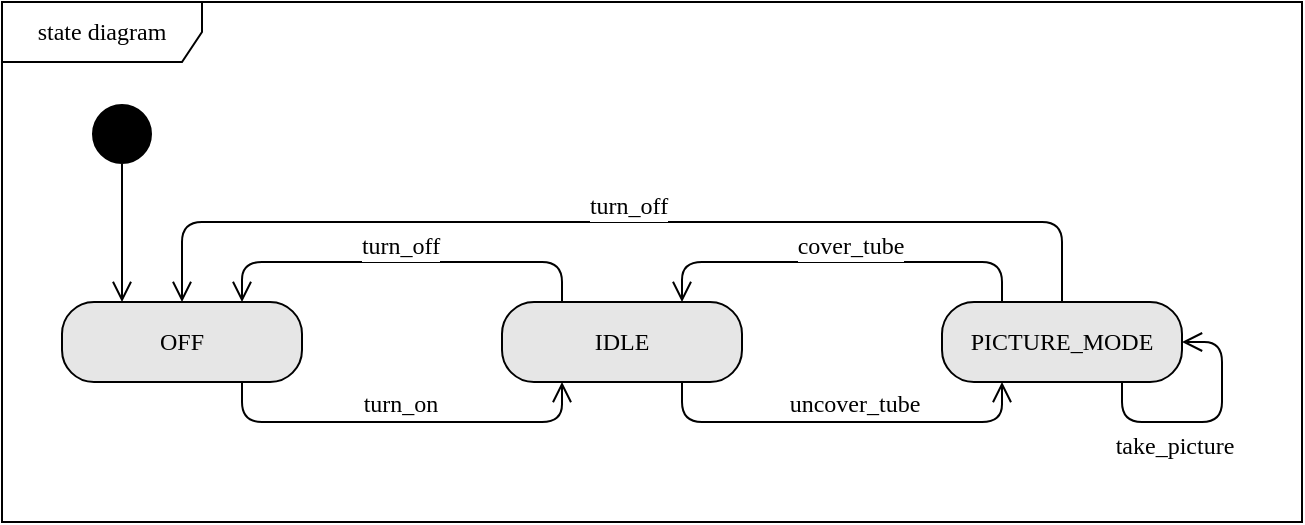 <mxfile version="12.4.8" type="device"><diagram id="ATq3pdgUwTtizNbjkrE7" name="Page-1"><mxGraphModel dx="975" dy="546" grid="1" gridSize="10" guides="1" tooltips="1" connect="1" arrows="1" fold="1" page="1" pageScale="1" pageWidth="1169" pageHeight="827" math="0" shadow="0" extFonts="IBM Plex Sans^https://fonts.googleapis.com/css?family=IBM+Plex+Sans"><root><mxCell id="0"/><mxCell id="1" parent="0"/><mxCell id="8b5DGs2DOJxjhsAVWjj0-1" value="" style="ellipse;html=1;shape=startState;fillColor=#000000;strokeColor=#000000;spacing=0;strokeWidth=8;" vertex="1" parent="1"><mxGeometry x="105" y="141" width="30" height="30" as="geometry"/></mxCell><mxCell id="8b5DGs2DOJxjhsAVWjj0-2" value="" style="edgeStyle=orthogonalEdgeStyle;html=1;verticalAlign=bottom;endArrow=open;endSize=8;strokeColor=#000000;entryX=0.25;entryY=0;entryDx=0;entryDy=0;" edge="1" source="8b5DGs2DOJxjhsAVWjj0-1" parent="1" target="8b5DGs2DOJxjhsAVWjj0-3"><mxGeometry relative="1" as="geometry"><mxPoint x="145" y="240" as="targetPoint"/><Array as="points"><mxPoint x="120" y="220"/><mxPoint x="120" y="220"/></Array></mxGeometry></mxCell><mxCell id="8b5DGs2DOJxjhsAVWjj0-3" value="OFF" style="rounded=1;whiteSpace=wrap;html=1;arcSize=40;fontColor=#000000;fillColor=#E6E6E6;strokeColor=#000000;fontFamily=IBM Plex Sans;" vertex="1" parent="1"><mxGeometry x="90" y="240" width="120" height="40" as="geometry"/></mxCell><mxCell id="8b5DGs2DOJxjhsAVWjj0-4" value="" style="edgeStyle=orthogonalEdgeStyle;html=1;verticalAlign=bottom;endArrow=open;endSize=8;strokeColor=#000000;exitX=0.75;exitY=1;exitDx=0;exitDy=0;entryX=0.25;entryY=1;entryDx=0;entryDy=0;" edge="1" source="8b5DGs2DOJxjhsAVWjj0-3" parent="1" target="8b5DGs2DOJxjhsAVWjj0-5"><mxGeometry relative="1" as="geometry"><mxPoint x="145" y="340" as="targetPoint"/><Array as="points"><mxPoint x="180" y="300"/><mxPoint x="340" y="300"/></Array></mxGeometry></mxCell><mxCell id="8b5DGs2DOJxjhsAVWjj0-5" value="IDLE" style="rounded=1;whiteSpace=wrap;html=1;arcSize=40;fontColor=#000000;fillColor=#E6E6E6;strokeColor=#000000;fontFamily=IBM Plex Sans;" vertex="1" parent="1"><mxGeometry x="310" y="240" width="120" height="40" as="geometry"/></mxCell><mxCell id="8b5DGs2DOJxjhsAVWjj0-6" value="PICTURE_MODE" style="rounded=1;whiteSpace=wrap;html=1;arcSize=40;fontColor=#000000;fillColor=#E6E6E6;strokeColor=#000000;fontFamily=IBM Plex Sans;" vertex="1" parent="1"><mxGeometry x="530" y="240" width="120" height="40" as="geometry"/></mxCell><mxCell id="8b5DGs2DOJxjhsAVWjj0-7" value="" style="edgeStyle=orthogonalEdgeStyle;html=1;verticalAlign=bottom;endArrow=none;endSize=8;strokeColor=#000000;exitX=0.75;exitY=0;exitDx=0;exitDy=0;entryX=0.25;entryY=0;entryDx=0;entryDy=0;startArrow=open;startFill=0;endFill=0;startSize=8;" edge="1" parent="1" source="8b5DGs2DOJxjhsAVWjj0-3" target="8b5DGs2DOJxjhsAVWjj0-5"><mxGeometry relative="1" as="geometry"><mxPoint x="335" y="220" as="targetPoint"/><mxPoint x="170" y="220" as="sourcePoint"/><Array as="points"><mxPoint x="180" y="220"/><mxPoint x="340" y="220"/></Array></mxGeometry></mxCell><mxCell id="8b5DGs2DOJxjhsAVWjj0-8" value="" style="edgeStyle=orthogonalEdgeStyle;html=1;verticalAlign=bottom;endArrow=open;endSize=8;strokeColor=#000000;exitX=0.75;exitY=1;exitDx=0;exitDy=0;entryX=0.25;entryY=1;entryDx=0;entryDy=0;rounded=1;" edge="1" parent="1" source="8b5DGs2DOJxjhsAVWjj0-5" target="8b5DGs2DOJxjhsAVWjj0-6"><mxGeometry relative="1" as="geometry"><mxPoint x="575" y="280" as="targetPoint"/><mxPoint x="410" y="280" as="sourcePoint"/><Array as="points"><mxPoint x="400" y="300"/><mxPoint x="560" y="300"/></Array></mxGeometry></mxCell><mxCell id="8b5DGs2DOJxjhsAVWjj0-9" value="" style="edgeStyle=orthogonalEdgeStyle;html=1;verticalAlign=bottom;endArrow=none;endSize=8;strokeColor=#000000;exitX=0.75;exitY=0;exitDx=0;exitDy=0;entryX=0.25;entryY=0;entryDx=0;entryDy=0;startArrow=open;startFill=0;endFill=0;startSize=8;" edge="1" parent="1" source="8b5DGs2DOJxjhsAVWjj0-5" target="8b5DGs2DOJxjhsAVWjj0-6"><mxGeometry relative="1" as="geometry"><mxPoint x="565" y="240" as="targetPoint"/><mxPoint x="400" y="240" as="sourcePoint"/><Array as="points"><mxPoint x="400" y="220"/><mxPoint x="560" y="220"/></Array></mxGeometry></mxCell><mxCell id="8b5DGs2DOJxjhsAVWjj0-10" value="" style="edgeStyle=orthogonalEdgeStyle;html=1;verticalAlign=bottom;endArrow=none;endSize=8;strokeColor=#000000;exitX=0.5;exitY=0;exitDx=0;exitDy=0;entryX=0.5;entryY=0;entryDx=0;entryDy=0;startArrow=open;startFill=0;endFill=0;startSize=8;" edge="1" parent="1" source="8b5DGs2DOJxjhsAVWjj0-3" target="8b5DGs2DOJxjhsAVWjj0-6"><mxGeometry relative="1" as="geometry"><mxPoint x="570" y="220" as="targetPoint"/><mxPoint x="410" y="220" as="sourcePoint"/><Array as="points"><mxPoint x="150" y="200"/><mxPoint x="590" y="200"/></Array></mxGeometry></mxCell><mxCell id="8b5DGs2DOJxjhsAVWjj0-12" value="turn_off" style="text;html=1;align=center;verticalAlign=middle;resizable=0;points=[];labelBackgroundColor=#ffffff;fontFamily=IBM Plex Sans;" vertex="1" connectable="0" parent="8b5DGs2DOJxjhsAVWjj0-10"><mxGeometry x="-0.051" relative="1" as="geometry"><mxPoint x="16" y="-8" as="offset"/></mxGeometry></mxCell><mxCell id="8b5DGs2DOJxjhsAVWjj0-11" value="" style="edgeStyle=orthogonalEdgeStyle;html=1;verticalAlign=bottom;endArrow=open;endSize=8;strokeColor=#000000;exitX=0.75;exitY=1;exitDx=0;exitDy=0;entryX=1;entryY=0.5;entryDx=0;entryDy=0;" edge="1" parent="1" source="8b5DGs2DOJxjhsAVWjj0-6" target="8b5DGs2DOJxjhsAVWjj0-6"><mxGeometry relative="1" as="geometry"><mxPoint x="750" y="300" as="targetPoint"/><mxPoint x="590" y="300" as="sourcePoint"/><Array as="points"><mxPoint x="620" y="300"/><mxPoint x="670" y="300"/><mxPoint x="670" y="260"/></Array></mxGeometry></mxCell><mxCell id="8b5DGs2DOJxjhsAVWjj0-13" value="turn_off" style="text;html=1;align=center;verticalAlign=middle;resizable=0;points=[];labelBackgroundColor=#ffffff;fontFamily=IBM Plex Sans;" vertex="1" connectable="0" parent="1"><mxGeometry x="242.997" y="220" as="geometry"><mxPoint x="16" y="-8" as="offset"/></mxGeometry></mxCell><mxCell id="8b5DGs2DOJxjhsAVWjj0-14" value="turn_on" style="text;html=1;align=center;verticalAlign=middle;resizable=0;points=[];labelBackgroundColor=#ffffff;fontFamily=IBM Plex Sans;" vertex="1" connectable="0" parent="1"><mxGeometry x="242.997" y="299" as="geometry"><mxPoint x="16" y="-8" as="offset"/></mxGeometry></mxCell><mxCell id="8b5DGs2DOJxjhsAVWjj0-15" value="uncover_tube" style="text;html=1;align=center;verticalAlign=middle;resizable=0;points=[];labelBackgroundColor=#ffffff;fontFamily=IBM Plex Sans;" vertex="1" connectable="0" parent="1"><mxGeometry x="469.997" y="299" as="geometry"><mxPoint x="16" y="-8" as="offset"/></mxGeometry></mxCell><mxCell id="8b5DGs2DOJxjhsAVWjj0-16" value="cover_tube" style="text;html=1;align=center;verticalAlign=middle;resizable=0;points=[];labelBackgroundColor=#ffffff;fontFamily=IBM Plex Sans;" vertex="1" connectable="0" parent="1"><mxGeometry x="467.997" y="220" as="geometry"><mxPoint x="16" y="-8" as="offset"/></mxGeometry></mxCell><mxCell id="8b5DGs2DOJxjhsAVWjj0-17" value="take_picture" style="text;html=1;align=center;verticalAlign=middle;resizable=0;points=[];labelBackgroundColor=#ffffff;fontFamily=IBM Plex Sans;" vertex="1" connectable="0" parent="1"><mxGeometry x="629.997" y="320" as="geometry"><mxPoint x="16" y="-8" as="offset"/></mxGeometry></mxCell><mxCell id="8b5DGs2DOJxjhsAVWjj0-18" value="state diagram" style="shape=umlFrame;whiteSpace=wrap;html=1;strokeColor=#000000;strokeWidth=1;fillColor=none;fontFamily=IBM Plex Sans;width=100;height=30;" vertex="1" parent="1"><mxGeometry x="60" y="90" width="650" height="260" as="geometry"/></mxCell></root></mxGraphModel></diagram></mxfile>